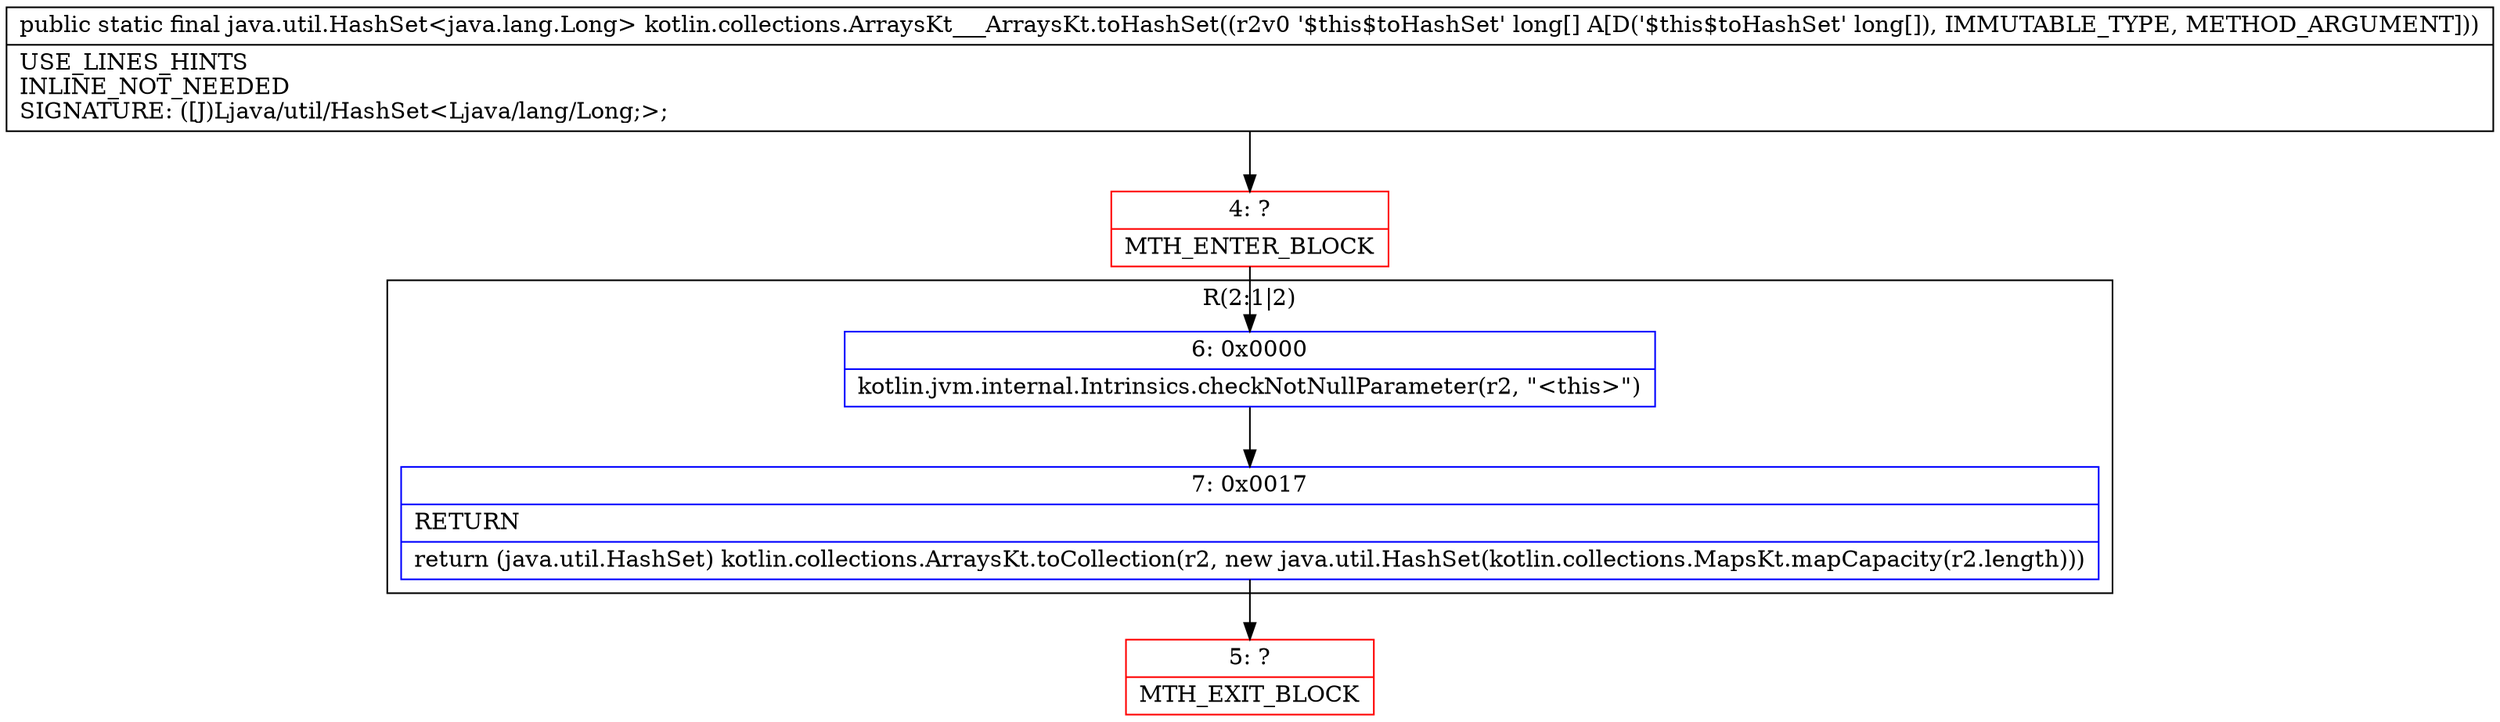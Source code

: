 digraph "CFG forkotlin.collections.ArraysKt___ArraysKt.toHashSet([J)Ljava\/util\/HashSet;" {
subgraph cluster_Region_771592302 {
label = "R(2:1|2)";
node [shape=record,color=blue];
Node_6 [shape=record,label="{6\:\ 0x0000|kotlin.jvm.internal.Intrinsics.checkNotNullParameter(r2, \"\<this\>\")\l}"];
Node_7 [shape=record,label="{7\:\ 0x0017|RETURN\l|return (java.util.HashSet) kotlin.collections.ArraysKt.toCollection(r2, new java.util.HashSet(kotlin.collections.MapsKt.mapCapacity(r2.length)))\l}"];
}
Node_4 [shape=record,color=red,label="{4\:\ ?|MTH_ENTER_BLOCK\l}"];
Node_5 [shape=record,color=red,label="{5\:\ ?|MTH_EXIT_BLOCK\l}"];
MethodNode[shape=record,label="{public static final java.util.HashSet\<java.lang.Long\> kotlin.collections.ArraysKt___ArraysKt.toHashSet((r2v0 '$this$toHashSet' long[] A[D('$this$toHashSet' long[]), IMMUTABLE_TYPE, METHOD_ARGUMENT]))  | USE_LINES_HINTS\lINLINE_NOT_NEEDED\lSIGNATURE: ([J)Ljava\/util\/HashSet\<Ljava\/lang\/Long;\>;\l}"];
MethodNode -> Node_4;Node_6 -> Node_7;
Node_7 -> Node_5;
Node_4 -> Node_6;
}

